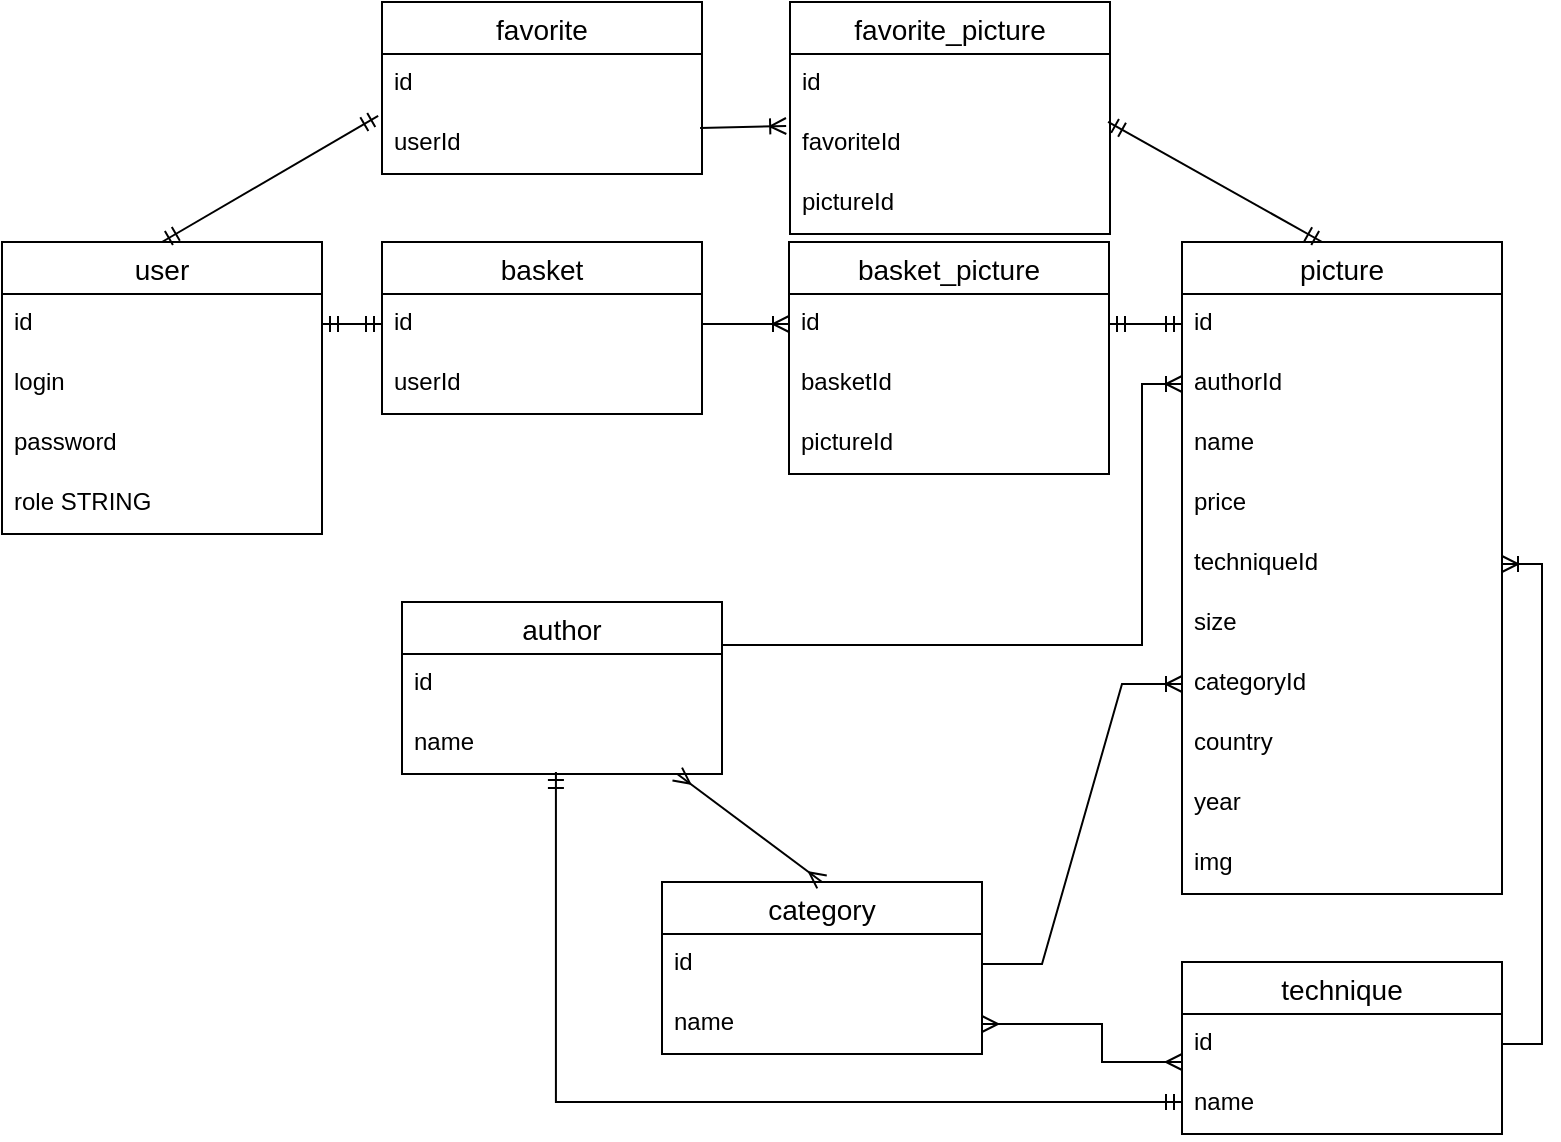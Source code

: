 <mxfile version="20.8.16" type="device"><diagram name="Страница 1" id="2V_yDhME5AX2UIaVS9EO"><mxGraphModel dx="1434" dy="802" grid="1" gridSize="10" guides="1" tooltips="1" connect="1" arrows="1" fold="1" page="1" pageScale="1" pageWidth="827" pageHeight="1169" math="0" shadow="0"><root><mxCell id="0"/><mxCell id="1" parent="0"/><mxCell id="u2ClrL4_9a5SyJhF4Ycp-1" value="user" style="swimlane;fontStyle=0;childLayout=stackLayout;horizontal=1;startSize=26;horizontalStack=0;resizeParent=1;resizeParentMax=0;resizeLast=0;collapsible=1;marginBottom=0;align=center;fontSize=14;" parent="1" vertex="1"><mxGeometry x="20" y="120" width="160" height="146" as="geometry"/></mxCell><mxCell id="u2ClrL4_9a5SyJhF4Ycp-2" value="id" style="text;strokeColor=none;fillColor=none;spacingLeft=4;spacingRight=4;overflow=hidden;rotatable=0;points=[[0,0.5],[1,0.5]];portConstraint=eastwest;fontSize=12;" parent="u2ClrL4_9a5SyJhF4Ycp-1" vertex="1"><mxGeometry y="26" width="160" height="30" as="geometry"/></mxCell><mxCell id="u2ClrL4_9a5SyJhF4Ycp-3" value="login" style="text;strokeColor=none;fillColor=none;spacingLeft=4;spacingRight=4;overflow=hidden;rotatable=0;points=[[0,0.5],[1,0.5]];portConstraint=eastwest;fontSize=12;" parent="u2ClrL4_9a5SyJhF4Ycp-1" vertex="1"><mxGeometry y="56" width="160" height="30" as="geometry"/></mxCell><mxCell id="u2ClrL4_9a5SyJhF4Ycp-4" value="password" style="text;strokeColor=none;fillColor=none;spacingLeft=4;spacingRight=4;overflow=hidden;rotatable=0;points=[[0,0.5],[1,0.5]];portConstraint=eastwest;fontSize=12;" parent="u2ClrL4_9a5SyJhF4Ycp-1" vertex="1"><mxGeometry y="86" width="160" height="30" as="geometry"/></mxCell><mxCell id="u2ClrL4_9a5SyJhF4Ycp-5" value="role STRING" style="text;strokeColor=none;fillColor=none;spacingLeft=4;spacingRight=4;overflow=hidden;rotatable=0;points=[[0,0.5],[1,0.5]];portConstraint=eastwest;fontSize=12;" parent="u2ClrL4_9a5SyJhF4Ycp-1" vertex="1"><mxGeometry y="116" width="160" height="30" as="geometry"/></mxCell><mxCell id="u2ClrL4_9a5SyJhF4Ycp-6" value="basket" style="swimlane;fontStyle=0;childLayout=stackLayout;horizontal=1;startSize=26;horizontalStack=0;resizeParent=1;resizeParentMax=0;resizeLast=0;collapsible=1;marginBottom=0;align=center;fontSize=14;" parent="1" vertex="1"><mxGeometry x="210" y="120" width="160" height="86" as="geometry"/></mxCell><mxCell id="u2ClrL4_9a5SyJhF4Ycp-7" value="id" style="text;strokeColor=none;fillColor=none;spacingLeft=4;spacingRight=4;overflow=hidden;rotatable=0;points=[[0,0.5],[1,0.5]];portConstraint=eastwest;fontSize=12;" parent="u2ClrL4_9a5SyJhF4Ycp-6" vertex="1"><mxGeometry y="26" width="160" height="30" as="geometry"/></mxCell><mxCell id="u2ClrL4_9a5SyJhF4Ycp-8" value="userId" style="text;strokeColor=none;fillColor=none;spacingLeft=4;spacingRight=4;overflow=hidden;rotatable=0;points=[[0,0.5],[1,0.5]];portConstraint=eastwest;fontSize=12;" parent="u2ClrL4_9a5SyJhF4Ycp-6" vertex="1"><mxGeometry y="56" width="160" height="30" as="geometry"/></mxCell><mxCell id="u2ClrL4_9a5SyJhF4Ycp-11" value="" style="fontSize=12;html=1;endArrow=ERmandOne;startArrow=ERmandOne;rounded=0;exitX=1;exitY=0.5;exitDx=0;exitDy=0;entryX=0;entryY=0.5;entryDx=0;entryDy=0;" parent="1" source="u2ClrL4_9a5SyJhF4Ycp-2" target="u2ClrL4_9a5SyJhF4Ycp-7" edge="1"><mxGeometry width="100" height="100" relative="1" as="geometry"><mxPoint x="260" y="240" as="sourcePoint"/><mxPoint x="360" y="140" as="targetPoint"/></mxGeometry></mxCell><mxCell id="u2ClrL4_9a5SyJhF4Ycp-13" value="picture" style="swimlane;fontStyle=0;childLayout=stackLayout;horizontal=1;startSize=26;horizontalStack=0;resizeParent=1;resizeParentMax=0;resizeLast=0;collapsible=1;marginBottom=0;align=center;fontSize=14;" parent="1" vertex="1"><mxGeometry x="610" y="120" width="160" height="326" as="geometry"/></mxCell><mxCell id="u2ClrL4_9a5SyJhF4Ycp-14" value="id" style="text;strokeColor=none;fillColor=none;spacingLeft=4;spacingRight=4;overflow=hidden;rotatable=0;points=[[0,0.5],[1,0.5]];portConstraint=eastwest;fontSize=12;" parent="u2ClrL4_9a5SyJhF4Ycp-13" vertex="1"><mxGeometry y="26" width="160" height="30" as="geometry"/></mxCell><mxCell id="u2ClrL4_9a5SyJhF4Ycp-15" value="authorId" style="text;strokeColor=none;fillColor=none;spacingLeft=4;spacingRight=4;overflow=hidden;rotatable=0;points=[[0,0.5],[1,0.5]];portConstraint=eastwest;fontSize=12;" parent="u2ClrL4_9a5SyJhF4Ycp-13" vertex="1"><mxGeometry y="56" width="160" height="30" as="geometry"/></mxCell><mxCell id="u2ClrL4_9a5SyJhF4Ycp-16" value="name" style="text;strokeColor=none;fillColor=none;spacingLeft=4;spacingRight=4;overflow=hidden;rotatable=0;points=[[0,0.5],[1,0.5]];portConstraint=eastwest;fontSize=12;" parent="u2ClrL4_9a5SyJhF4Ycp-13" vertex="1"><mxGeometry y="86" width="160" height="30" as="geometry"/></mxCell><mxCell id="u2ClrL4_9a5SyJhF4Ycp-17" value="price" style="text;strokeColor=none;fillColor=none;spacingLeft=4;spacingRight=4;overflow=hidden;rotatable=0;points=[[0,0.5],[1,0.5]];portConstraint=eastwest;fontSize=12;" parent="u2ClrL4_9a5SyJhF4Ycp-13" vertex="1"><mxGeometry y="116" width="160" height="30" as="geometry"/></mxCell><mxCell id="u2ClrL4_9a5SyJhF4Ycp-18" value="techniqueId" style="text;strokeColor=none;fillColor=none;spacingLeft=4;spacingRight=4;overflow=hidden;rotatable=0;points=[[0,0.5],[1,0.5]];portConstraint=eastwest;fontSize=12;" parent="u2ClrL4_9a5SyJhF4Ycp-13" vertex="1"><mxGeometry y="146" width="160" height="30" as="geometry"/></mxCell><mxCell id="u2ClrL4_9a5SyJhF4Ycp-19" value="size" style="text;strokeColor=none;fillColor=none;spacingLeft=4;spacingRight=4;overflow=hidden;rotatable=0;points=[[0,0.5],[1,0.5]];portConstraint=eastwest;fontSize=12;" parent="u2ClrL4_9a5SyJhF4Ycp-13" vertex="1"><mxGeometry y="176" width="160" height="30" as="geometry"/></mxCell><mxCell id="u2ClrL4_9a5SyJhF4Ycp-20" value="categoryId" style="text;strokeColor=none;fillColor=none;spacingLeft=4;spacingRight=4;overflow=hidden;rotatable=0;points=[[0,0.5],[1,0.5]];portConstraint=eastwest;fontSize=12;" parent="u2ClrL4_9a5SyJhF4Ycp-13" vertex="1"><mxGeometry y="206" width="160" height="30" as="geometry"/></mxCell><mxCell id="u2ClrL4_9a5SyJhF4Ycp-21" value="country" style="text;strokeColor=none;fillColor=none;spacingLeft=4;spacingRight=4;overflow=hidden;rotatable=0;points=[[0,0.5],[1,0.5]];portConstraint=eastwest;fontSize=12;" parent="u2ClrL4_9a5SyJhF4Ycp-13" vertex="1"><mxGeometry y="236" width="160" height="30" as="geometry"/></mxCell><mxCell id="u2ClrL4_9a5SyJhF4Ycp-22" value="year" style="text;strokeColor=none;fillColor=none;spacingLeft=4;spacingRight=4;overflow=hidden;rotatable=0;points=[[0,0.5],[1,0.5]];portConstraint=eastwest;fontSize=12;" parent="u2ClrL4_9a5SyJhF4Ycp-13" vertex="1"><mxGeometry y="266" width="160" height="30" as="geometry"/></mxCell><mxCell id="YegV1ZFthvtcJG3PPoxu-1" value="img" style="text;strokeColor=none;fillColor=none;spacingLeft=4;spacingRight=4;overflow=hidden;rotatable=0;points=[[0,0.5],[1,0.5]];portConstraint=eastwest;fontSize=12;" vertex="1" parent="u2ClrL4_9a5SyJhF4Ycp-13"><mxGeometry y="296" width="160" height="30" as="geometry"/></mxCell><mxCell id="u2ClrL4_9a5SyJhF4Ycp-23" value="author" style="swimlane;fontStyle=0;childLayout=stackLayout;horizontal=1;startSize=26;horizontalStack=0;resizeParent=1;resizeParentMax=0;resizeLast=0;collapsible=1;marginBottom=0;align=center;fontSize=14;" parent="1" vertex="1"><mxGeometry x="220" y="300" width="160" height="86" as="geometry"/></mxCell><mxCell id="u2ClrL4_9a5SyJhF4Ycp-24" value="id" style="text;strokeColor=none;fillColor=none;spacingLeft=4;spacingRight=4;overflow=hidden;rotatable=0;points=[[0,0.5],[1,0.5]];portConstraint=eastwest;fontSize=12;" parent="u2ClrL4_9a5SyJhF4Ycp-23" vertex="1"><mxGeometry y="26" width="160" height="30" as="geometry"/></mxCell><mxCell id="u2ClrL4_9a5SyJhF4Ycp-39" value="name" style="text;strokeColor=none;fillColor=none;spacingLeft=4;spacingRight=4;overflow=hidden;rotatable=0;points=[[0,0.5],[1,0.5]];portConstraint=eastwest;fontSize=12;" parent="u2ClrL4_9a5SyJhF4Ycp-23" vertex="1"><mxGeometry y="56" width="160" height="30" as="geometry"/></mxCell><mxCell id="u2ClrL4_9a5SyJhF4Ycp-27" value="technique" style="swimlane;fontStyle=0;childLayout=stackLayout;horizontal=1;startSize=26;horizontalStack=0;resizeParent=1;resizeParentMax=0;resizeLast=0;collapsible=1;marginBottom=0;align=center;fontSize=14;" parent="1" vertex="1"><mxGeometry x="610" y="480" width="160" height="86" as="geometry"/></mxCell><mxCell id="u2ClrL4_9a5SyJhF4Ycp-28" value="id" style="text;strokeColor=none;fillColor=none;spacingLeft=4;spacingRight=4;overflow=hidden;rotatable=0;points=[[0,0.5],[1,0.5]];portConstraint=eastwest;fontSize=12;" parent="u2ClrL4_9a5SyJhF4Ycp-27" vertex="1"><mxGeometry y="26" width="160" height="30" as="geometry"/></mxCell><mxCell id="u2ClrL4_9a5SyJhF4Ycp-29" value="name" style="text;strokeColor=none;fillColor=none;spacingLeft=4;spacingRight=4;overflow=hidden;rotatable=0;points=[[0,0.5],[1,0.5]];portConstraint=eastwest;fontSize=12;" parent="u2ClrL4_9a5SyJhF4Ycp-27" vertex="1"><mxGeometry y="56" width="160" height="30" as="geometry"/></mxCell><mxCell id="u2ClrL4_9a5SyJhF4Ycp-31" value="category" style="swimlane;fontStyle=0;childLayout=stackLayout;horizontal=1;startSize=26;horizontalStack=0;resizeParent=1;resizeParentMax=0;resizeLast=0;collapsible=1;marginBottom=0;align=center;fontSize=14;" parent="1" vertex="1"><mxGeometry x="350" y="440" width="160" height="86" as="geometry"/></mxCell><mxCell id="u2ClrL4_9a5SyJhF4Ycp-32" value="id" style="text;strokeColor=none;fillColor=none;spacingLeft=4;spacingRight=4;overflow=hidden;rotatable=0;points=[[0,0.5],[1,0.5]];portConstraint=eastwest;fontSize=12;" parent="u2ClrL4_9a5SyJhF4Ycp-31" vertex="1"><mxGeometry y="26" width="160" height="30" as="geometry"/></mxCell><mxCell id="u2ClrL4_9a5SyJhF4Ycp-33" value="name" style="text;strokeColor=none;fillColor=none;spacingLeft=4;spacingRight=4;overflow=hidden;rotatable=0;points=[[0,0.5],[1,0.5]];portConstraint=eastwest;fontSize=12;" parent="u2ClrL4_9a5SyJhF4Ycp-31" vertex="1"><mxGeometry y="56" width="160" height="30" as="geometry"/></mxCell><mxCell id="u2ClrL4_9a5SyJhF4Ycp-35" value="" style="edgeStyle=elbowEdgeStyle;fontSize=12;html=1;endArrow=ERoneToMany;rounded=0;entryX=0;entryY=0.5;entryDx=0;entryDy=0;exitX=1;exitY=0.25;exitDx=0;exitDy=0;" parent="1" source="u2ClrL4_9a5SyJhF4Ycp-23" target="u2ClrL4_9a5SyJhF4Ycp-15" edge="1"><mxGeometry width="100" height="100" relative="1" as="geometry"><mxPoint x="530" y="502" as="sourcePoint"/><mxPoint x="530" y="490" as="targetPoint"/><Array as="points"><mxPoint x="590" y="280"/></Array></mxGeometry></mxCell><mxCell id="u2ClrL4_9a5SyJhF4Ycp-36" value="" style="edgeStyle=elbowEdgeStyle;fontSize=12;html=1;endArrow=ERoneToMany;rounded=0;exitX=1;exitY=0.5;exitDx=0;exitDy=0;" parent="1" source="u2ClrL4_9a5SyJhF4Ycp-28" target="u2ClrL4_9a5SyJhF4Ycp-18" edge="1"><mxGeometry width="100" height="100" relative="1" as="geometry"><mxPoint x="750" y="590" as="sourcePoint"/><mxPoint x="850" y="490" as="targetPoint"/><Array as="points"><mxPoint x="790" y="380"/></Array></mxGeometry></mxCell><mxCell id="u2ClrL4_9a5SyJhF4Ycp-37" value="" style="edgeStyle=entityRelationEdgeStyle;fontSize=12;html=1;endArrow=ERoneToMany;rounded=0;exitX=1;exitY=0.5;exitDx=0;exitDy=0;entryX=0;entryY=0.5;entryDx=0;entryDy=0;" parent="1" source="u2ClrL4_9a5SyJhF4Ycp-32" target="u2ClrL4_9a5SyJhF4Ycp-20" edge="1"><mxGeometry width="100" height="100" relative="1" as="geometry"><mxPoint x="510" y="710" as="sourcePoint"/><mxPoint x="610" y="610" as="targetPoint"/></mxGeometry></mxCell><mxCell id="u2ClrL4_9a5SyJhF4Ycp-38" value="" style="fontSize=12;html=1;endArrow=ERmany;startArrow=ERmany;rounded=0;jumpStyle=none;strokeColor=default;exitX=0.5;exitY=0;exitDx=0;exitDy=0;" parent="1" source="u2ClrL4_9a5SyJhF4Ycp-31" target="u2ClrL4_9a5SyJhF4Ycp-23" edge="1"><mxGeometry width="100" height="100" relative="1" as="geometry"><mxPoint x="340" y="650" as="sourcePoint"/><mxPoint x="350" y="670" as="targetPoint"/></mxGeometry></mxCell><mxCell id="u2ClrL4_9a5SyJhF4Ycp-41" value="" style="edgeStyle=elbowEdgeStyle;fontSize=12;html=1;endArrow=ERmany;startArrow=ERmany;rounded=0;strokeColor=default;jumpStyle=none;exitX=1;exitY=0.5;exitDx=0;exitDy=0;" parent="1" source="u2ClrL4_9a5SyJhF4Ycp-33" edge="1"><mxGeometry width="100" height="100" relative="1" as="geometry"><mxPoint x="620" y="730" as="sourcePoint"/><mxPoint x="610" y="530" as="targetPoint"/><Array as="points"><mxPoint x="570" y="541"/></Array></mxGeometry></mxCell><mxCell id="u2ClrL4_9a5SyJhF4Ycp-43" value="" style="edgeStyle=elbowEdgeStyle;fontSize=12;html=1;endArrow=ERmandOne;startArrow=ERmandOne;rounded=0;strokeColor=default;jumpStyle=none;elbow=vertical;entryX=0.481;entryY=0.967;entryDx=0;entryDy=0;entryPerimeter=0;" parent="1" target="u2ClrL4_9a5SyJhF4Ycp-39" edge="1"><mxGeometry width="100" height="100" relative="1" as="geometry"><mxPoint x="610" y="550" as="sourcePoint"/><mxPoint x="250" y="470" as="targetPoint"/><Array as="points"><mxPoint x="460" y="550"/><mxPoint x="410" y="560"/></Array></mxGeometry></mxCell><mxCell id="u2ClrL4_9a5SyJhF4Ycp-45" value="basket_picture" style="swimlane;fontStyle=0;childLayout=stackLayout;horizontal=1;startSize=26;horizontalStack=0;resizeParent=1;resizeParentMax=0;resizeLast=0;collapsible=1;marginBottom=0;align=center;fontSize=14;" parent="1" vertex="1"><mxGeometry x="413.5" y="120" width="160" height="116" as="geometry"/></mxCell><mxCell id="u2ClrL4_9a5SyJhF4Ycp-46" value="id" style="text;strokeColor=none;fillColor=none;spacingLeft=4;spacingRight=4;overflow=hidden;rotatable=0;points=[[0,0.5],[1,0.5]];portConstraint=eastwest;fontSize=12;" parent="u2ClrL4_9a5SyJhF4Ycp-45" vertex="1"><mxGeometry y="26" width="160" height="30" as="geometry"/></mxCell><mxCell id="u2ClrL4_9a5SyJhF4Ycp-47" value="basketId" style="text;strokeColor=none;fillColor=none;spacingLeft=4;spacingRight=4;overflow=hidden;rotatable=0;points=[[0,0.5],[1,0.5]];portConstraint=eastwest;fontSize=12;" parent="u2ClrL4_9a5SyJhF4Ycp-45" vertex="1"><mxGeometry y="56" width="160" height="30" as="geometry"/></mxCell><mxCell id="u2ClrL4_9a5SyJhF4Ycp-48" value="pictureId" style="text;strokeColor=none;fillColor=none;spacingLeft=4;spacingRight=4;overflow=hidden;rotatable=0;points=[[0,0.5],[1,0.5]];portConstraint=eastwest;fontSize=12;" parent="u2ClrL4_9a5SyJhF4Ycp-45" vertex="1"><mxGeometry y="86" width="160" height="30" as="geometry"/></mxCell><mxCell id="u2ClrL4_9a5SyJhF4Ycp-51" value="" style="edgeStyle=entityRelationEdgeStyle;fontSize=12;html=1;endArrow=ERoneToMany;rounded=0;strokeColor=default;jumpStyle=none;entryX=0;entryY=0.5;entryDx=0;entryDy=0;" parent="1" source="u2ClrL4_9a5SyJhF4Ycp-7" target="u2ClrL4_9a5SyJhF4Ycp-46" edge="1"><mxGeometry width="100" height="100" relative="1" as="geometry"><mxPoint x="410" y="150" as="sourcePoint"/><mxPoint x="510" y="50" as="targetPoint"/></mxGeometry></mxCell><mxCell id="u2ClrL4_9a5SyJhF4Ycp-52" value="" style="edgeStyle=entityRelationEdgeStyle;fontSize=12;html=1;endArrow=ERmandOne;startArrow=ERmandOne;rounded=0;strokeColor=default;jumpStyle=none;exitX=1;exitY=0.5;exitDx=0;exitDy=0;entryX=0;entryY=0.5;entryDx=0;entryDy=0;" parent="1" source="u2ClrL4_9a5SyJhF4Ycp-46" target="u2ClrL4_9a5SyJhF4Ycp-14" edge="1"><mxGeometry width="100" height="100" relative="1" as="geometry"><mxPoint x="550" y="140" as="sourcePoint"/><mxPoint x="650" y="40" as="targetPoint"/></mxGeometry></mxCell><mxCell id="u2ClrL4_9a5SyJhF4Ycp-53" value="favorite" style="swimlane;fontStyle=0;childLayout=stackLayout;horizontal=1;startSize=26;horizontalStack=0;resizeParent=1;resizeParentMax=0;resizeLast=0;collapsible=1;marginBottom=0;align=center;fontSize=14;" parent="1" vertex="1"><mxGeometry x="210" width="160" height="86" as="geometry"/></mxCell><mxCell id="u2ClrL4_9a5SyJhF4Ycp-54" value="id" style="text;strokeColor=none;fillColor=none;spacingLeft=4;spacingRight=4;overflow=hidden;rotatable=0;points=[[0,0.5],[1,0.5]];portConstraint=eastwest;fontSize=12;" parent="u2ClrL4_9a5SyJhF4Ycp-53" vertex="1"><mxGeometry y="26" width="160" height="30" as="geometry"/></mxCell><mxCell id="u2ClrL4_9a5SyJhF4Ycp-62" value="userId" style="text;strokeColor=none;fillColor=none;spacingLeft=4;spacingRight=4;overflow=hidden;rotatable=0;points=[[0,0.5],[1,0.5]];portConstraint=eastwest;fontSize=12;" parent="u2ClrL4_9a5SyJhF4Ycp-53" vertex="1"><mxGeometry y="56" width="160" height="30" as="geometry"/></mxCell><mxCell id="u2ClrL4_9a5SyJhF4Ycp-57" value="favorite_picture" style="swimlane;fontStyle=0;childLayout=stackLayout;horizontal=1;startSize=26;horizontalStack=0;resizeParent=1;resizeParentMax=0;resizeLast=0;collapsible=1;marginBottom=0;align=center;fontSize=14;" parent="1" vertex="1"><mxGeometry x="414" width="160" height="116" as="geometry"/></mxCell><mxCell id="u2ClrL4_9a5SyJhF4Ycp-58" value="id" style="text;strokeColor=none;fillColor=none;spacingLeft=4;spacingRight=4;overflow=hidden;rotatable=0;points=[[0,0.5],[1,0.5]];portConstraint=eastwest;fontSize=12;" parent="u2ClrL4_9a5SyJhF4Ycp-57" vertex="1"><mxGeometry y="26" width="160" height="30" as="geometry"/></mxCell><mxCell id="u2ClrL4_9a5SyJhF4Ycp-59" value="favoriteId" style="text;strokeColor=none;fillColor=none;spacingLeft=4;spacingRight=4;overflow=hidden;rotatable=0;points=[[0,0.5],[1,0.5]];portConstraint=eastwest;fontSize=12;" parent="u2ClrL4_9a5SyJhF4Ycp-57" vertex="1"><mxGeometry y="56" width="160" height="30" as="geometry"/></mxCell><mxCell id="u2ClrL4_9a5SyJhF4Ycp-60" value="pictureId" style="text;strokeColor=none;fillColor=none;spacingLeft=4;spacingRight=4;overflow=hidden;rotatable=0;points=[[0,0.5],[1,0.5]];portConstraint=eastwest;fontSize=12;" parent="u2ClrL4_9a5SyJhF4Ycp-57" vertex="1"><mxGeometry y="86" width="160" height="30" as="geometry"/></mxCell><mxCell id="u2ClrL4_9a5SyJhF4Ycp-61" value="" style="fontSize=12;html=1;endArrow=ERmandOne;startArrow=ERmandOne;rounded=0;strokeColor=default;jumpStyle=none;exitX=0.5;exitY=0;exitDx=0;exitDy=0;elbow=vertical;entryX=-0.012;entryY=1.033;entryDx=0;entryDy=0;entryPerimeter=0;" parent="1" source="u2ClrL4_9a5SyJhF4Ycp-1" target="u2ClrL4_9a5SyJhF4Ycp-54" edge="1"><mxGeometry width="100" height="100" relative="1" as="geometry"><mxPoint x="110" y="120" as="sourcePoint"/><mxPoint x="160" y="30" as="targetPoint"/></mxGeometry></mxCell><mxCell id="u2ClrL4_9a5SyJhF4Ycp-63" value="" style="fontSize=12;html=1;endArrow=ERoneToMany;rounded=0;strokeColor=default;elbow=vertical;jumpStyle=none;exitX=0.994;exitY=0.233;exitDx=0;exitDy=0;exitPerimeter=0;entryX=-0.012;entryY=0.2;entryDx=0;entryDy=0;entryPerimeter=0;" parent="1" source="u2ClrL4_9a5SyJhF4Ycp-62" target="u2ClrL4_9a5SyJhF4Ycp-59" edge="1"><mxGeometry width="100" height="100" relative="1" as="geometry"><mxPoint x="360" y="150" as="sourcePoint"/><mxPoint x="460" y="50" as="targetPoint"/></mxGeometry></mxCell><mxCell id="u2ClrL4_9a5SyJhF4Ycp-64" value="" style="fontSize=12;html=1;endArrow=ERmandOne;startArrow=ERmandOne;rounded=0;strokeColor=default;elbow=vertical;jumpStyle=none;exitX=0.994;exitY=0.133;exitDx=0;exitDy=0;exitPerimeter=0;entryX=0.438;entryY=0;entryDx=0;entryDy=0;entryPerimeter=0;" parent="1" source="u2ClrL4_9a5SyJhF4Ycp-59" target="u2ClrL4_9a5SyJhF4Ycp-13" edge="1"><mxGeometry width="100" height="100" relative="1" as="geometry"><mxPoint x="660" y="110" as="sourcePoint"/><mxPoint x="660" y="100" as="targetPoint"/></mxGeometry></mxCell></root></mxGraphModel></diagram></mxfile>